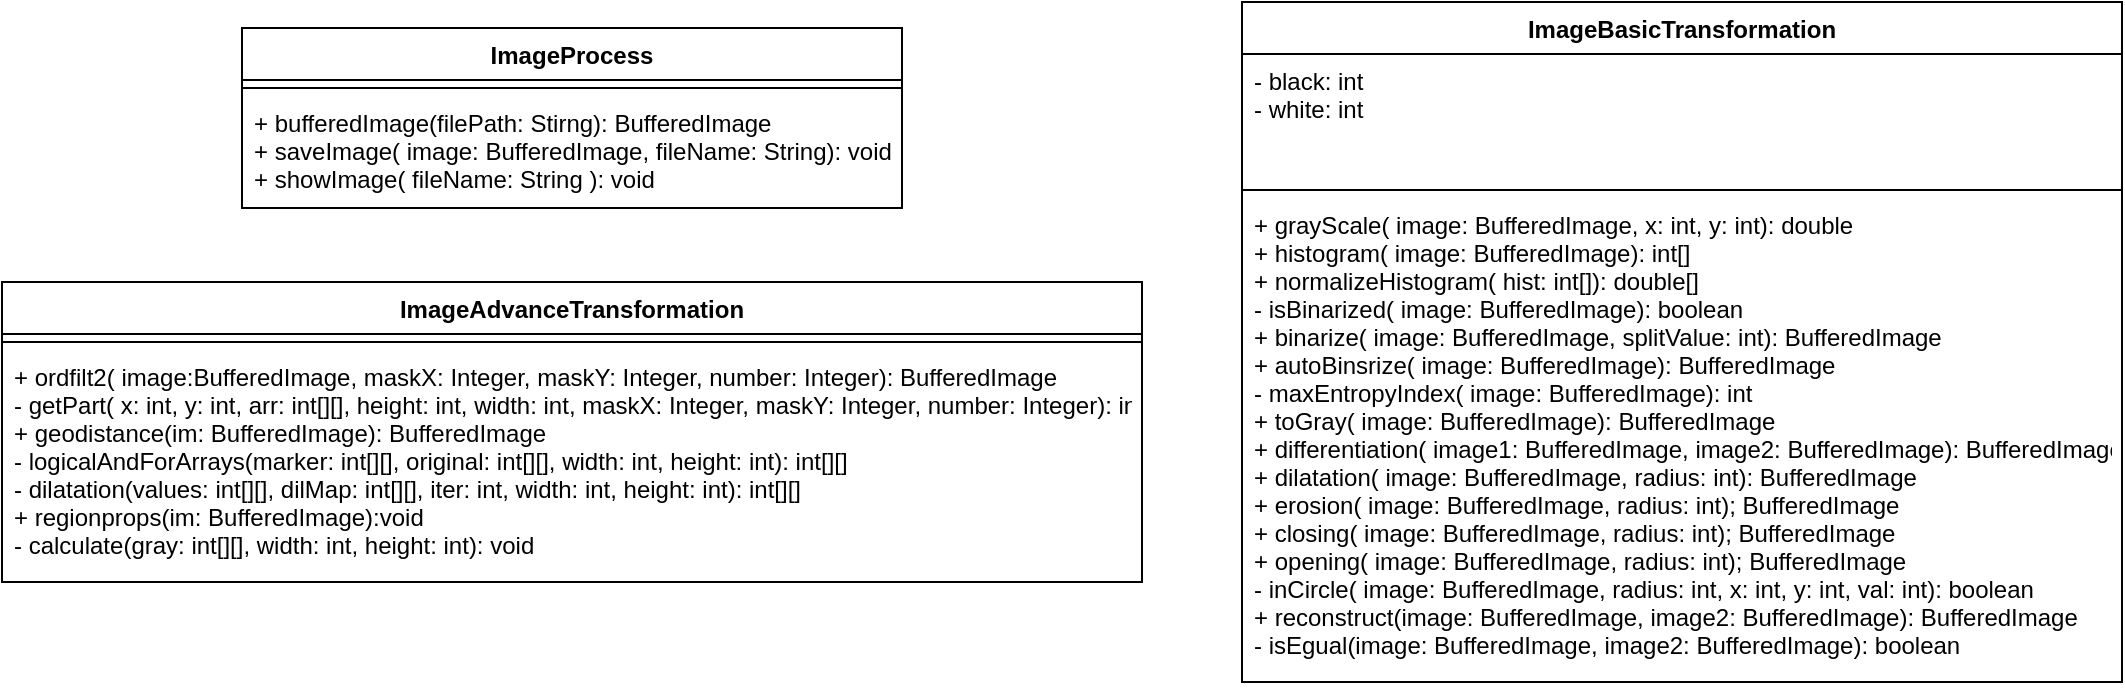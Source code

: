 <mxfile version="10.6.7" type="device"><diagram id="gnFNpRYF3rrFBi0ZY-wQ" name="Page-1"><mxGraphModel dx="1250" dy="577" grid="1" gridSize="10" guides="1" tooltips="1" connect="1" arrows="1" fold="1" page="1" pageScale="1" pageWidth="827" pageHeight="1169" math="0" shadow="0"><root><mxCell id="0"/><mxCell id="1" parent="0"/><mxCell id="xt45OHaY288_jbGZtXkl-5" value="ImageBasicTransformation" style="swimlane;fontStyle=1;align=center;verticalAlign=top;childLayout=stackLayout;horizontal=1;startSize=26;horizontalStack=0;resizeParent=1;resizeParentMax=0;resizeLast=0;collapsible=1;marginBottom=0;" parent="1" vertex="1"><mxGeometry x="660" y="60" width="440" height="340" as="geometry"/></mxCell><mxCell id="xt45OHaY288_jbGZtXkl-6" value="- black: int&#xA;- white: int&#xA;" style="text;strokeColor=none;fillColor=none;align=left;verticalAlign=top;spacingLeft=4;spacingRight=4;overflow=hidden;rotatable=0;points=[[0,0.5],[1,0.5]];portConstraint=eastwest;" parent="xt45OHaY288_jbGZtXkl-5" vertex="1"><mxGeometry y="26" width="440" height="64" as="geometry"/></mxCell><mxCell id="xt45OHaY288_jbGZtXkl-7" value="" style="line;strokeWidth=1;fillColor=none;align=left;verticalAlign=middle;spacingTop=-1;spacingLeft=3;spacingRight=3;rotatable=0;labelPosition=right;points=[];portConstraint=eastwest;" parent="xt45OHaY288_jbGZtXkl-5" vertex="1"><mxGeometry y="90" width="440" height="8" as="geometry"/></mxCell><mxCell id="xt45OHaY288_jbGZtXkl-8" value="+ grayScale( image: BufferedImage, x: int, y: int): double&#xA;+ histogram( image: BufferedImage): int[]&#xA;+ normalizeHistogram( hist: int[]): double[]&#xA;- isBinarized( image: BufferedImage): boolean&#xA;+ binarize( image: BufferedImage, splitValue: int): BufferedImage&#xA;+ autoBinsrize( image: BufferedImage): BufferedImage&#xA;- maxEntropyIndex( image: BufferedImage): int&#xA;+ toGray( image: BufferedImage): BufferedImage&#xA;+ differentiation( image1: BufferedImage, image2: BufferedImage): BufferedImage&#xA;+ dilatation( image: BufferedImage, radius: int): BufferedImage&#xA;+ erosion( image: BufferedImage, radius: int); BufferedImage&#xA;+ closing( image: BufferedImage, radius: int); BufferedImage&#xA;+ opening( image: BufferedImage, radius: int); BufferedImage&#xA;- inCircle( image: BufferedImage, radius: int, x: int, y: int, val: int): boolean&#xA;+ reconstruct(image: BufferedImage, image2: BufferedImage): BufferedImage&#xA;- isEgual(image: BufferedImage, image2: BufferedImage): boolean&#xA;&#xA;" style="text;strokeColor=none;fillColor=none;align=left;verticalAlign=top;spacingLeft=4;spacingRight=4;overflow=hidden;rotatable=0;points=[[0,0.5],[1,0.5]];portConstraint=eastwest;" parent="xt45OHaY288_jbGZtXkl-5" vertex="1"><mxGeometry y="98" width="440" height="242" as="geometry"/></mxCell><mxCell id="xt45OHaY288_jbGZtXkl-9" value="ImageProcess" style="swimlane;fontStyle=1;align=center;verticalAlign=top;childLayout=stackLayout;horizontal=1;startSize=26;horizontalStack=0;resizeParent=1;resizeParentMax=0;resizeLast=0;collapsible=1;marginBottom=0;" parent="1" vertex="1"><mxGeometry x="160" y="73" width="330" height="90" as="geometry"><mxRectangle x="160" y="73" width="110" height="26" as="alternateBounds"/></mxGeometry></mxCell><mxCell id="xt45OHaY288_jbGZtXkl-11" value="" style="line;strokeWidth=1;fillColor=none;align=left;verticalAlign=middle;spacingTop=-1;spacingLeft=3;spacingRight=3;rotatable=0;labelPosition=right;points=[];portConstraint=eastwest;" parent="xt45OHaY288_jbGZtXkl-9" vertex="1"><mxGeometry y="26" width="330" height="8" as="geometry"/></mxCell><mxCell id="xt45OHaY288_jbGZtXkl-12" value="+ bufferedImage(filePath: Stirng): BufferedImage&#xA;+ saveImage( image: BufferedImage, fileName: String): void&#xA;+ showImage( fileName: String ): void&#xA;&#xA;" style="text;strokeColor=none;fillColor=none;align=left;verticalAlign=top;spacingLeft=4;spacingRight=4;overflow=hidden;rotatable=0;points=[[0,0.5],[1,0.5]];portConstraint=eastwest;" parent="xt45OHaY288_jbGZtXkl-9" vertex="1"><mxGeometry y="34" width="330" height="56" as="geometry"/></mxCell><mxCell id="xt45OHaY288_jbGZtXkl-17" value="ImageAdvanceTransformation" style="swimlane;fontStyle=1;align=center;verticalAlign=top;childLayout=stackLayout;horizontal=1;startSize=26;horizontalStack=0;resizeParent=1;resizeParentMax=0;resizeLast=0;collapsible=1;marginBottom=0;" parent="1" vertex="1"><mxGeometry x="40" y="200" width="570" height="150" as="geometry"/></mxCell><mxCell id="xt45OHaY288_jbGZtXkl-19" value="" style="line;strokeWidth=1;fillColor=none;align=left;verticalAlign=middle;spacingTop=-1;spacingLeft=3;spacingRight=3;rotatable=0;labelPosition=right;points=[];portConstraint=eastwest;" parent="xt45OHaY288_jbGZtXkl-17" vertex="1"><mxGeometry y="26" width="570" height="8" as="geometry"/></mxCell><mxCell id="xt45OHaY288_jbGZtXkl-20" value="+ ordfilt2( image:BufferedImage, maskX: Integer, maskY: Integer, number: Integer): BufferedImage&#xA;- getPart( x: int, y: int, arr: int[][], height: int, width: int, maskX: Integer, maskY: Integer, number: Integer): int&#xA;+ geodistance(im: BufferedImage): BufferedImage&#xA;- logicalAndForArrays(marker: int[][], original: int[][], width: int, height: int): int[][]&#xA;- dilatation(values: int[][], dilMap: int[][], iter: int, width: int, height: int): int[][]&#xA;+ regionprops(im: BufferedImage):void&#xA;- calculate(gray: int[][], width: int, height: int): void&#xA;&#xA;&#xA;&#xA;&#xA;" style="text;strokeColor=none;fillColor=none;align=left;verticalAlign=top;spacingLeft=4;spacingRight=4;overflow=hidden;rotatable=0;points=[[0,0.5],[1,0.5]];portConstraint=eastwest;" parent="xt45OHaY288_jbGZtXkl-17" vertex="1"><mxGeometry y="34" width="570" height="116" as="geometry"/></mxCell></root></mxGraphModel></diagram></mxfile>